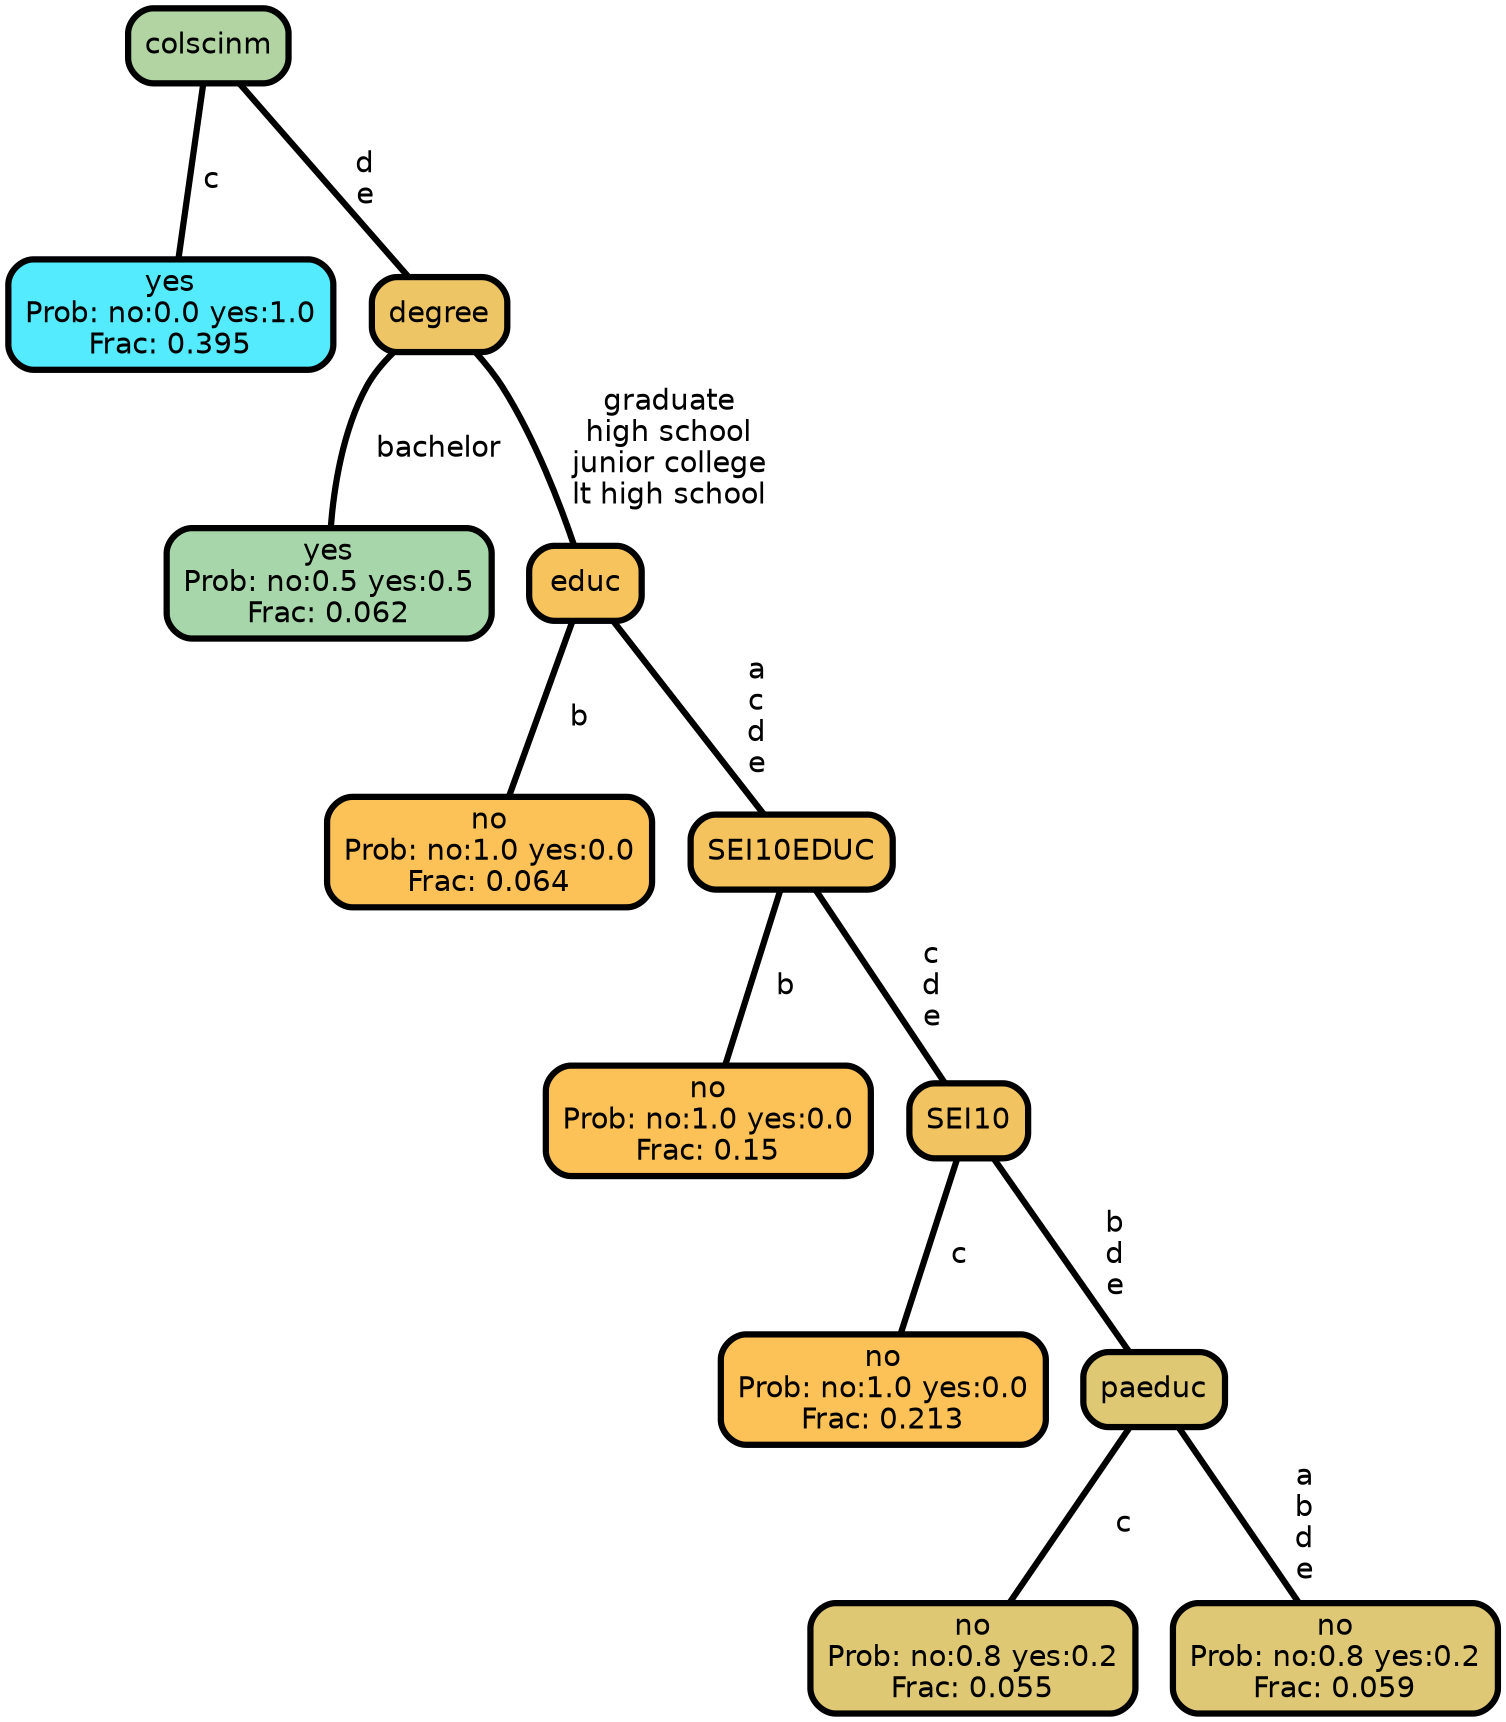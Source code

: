 graph Tree {
node [shape=box, style="filled, rounded",color="black",penwidth="3",fontcolor="black",                 fontname=helvetica] ;
graph [ranksep="0 equally", splines=straight,                 bgcolor=transparent, dpi=200] ;
edge [fontname=helvetica, color=black] ;
0 [label="yes
Prob: no:0.0 yes:1.0
Frac: 0.395", fillcolor="#55ebff"] ;
1 [label="colscinm", fillcolor="#b1d4a2"] ;
2 [label="yes
Prob: no:0.5 yes:0.5
Frac: 0.062", fillcolor="#a8d6ab"] ;
3 [label="degree", fillcolor="#eec565"] ;
4 [label="no
Prob: no:1.0 yes:0.0
Frac: 0.064", fillcolor="#fcc157"] ;
5 [label="educ", fillcolor="#f6c35d"] ;
6 [label="no
Prob: no:1.0 yes:0.0
Frac: 0.15", fillcolor="#fcc157"] ;
7 [label="SEI10EDUC", fillcolor="#f5c35e"] ;
8 [label="no
Prob: no:1.0 yes:0.0
Frac: 0.213", fillcolor="#fcc157"] ;
9 [label="SEI10", fillcolor="#f2c461"] ;
10 [label="no
Prob: no:0.8 yes:0.2
Frac: 0.055", fillcolor="#dfc874"] ;
11 [label="paeduc", fillcolor="#dfc874"] ;
12 [label="no
Prob: no:0.8 yes:0.2
Frac: 0.059", fillcolor="#dec875"] ;
1 -- 0 [label=" c",penwidth=3] ;
1 -- 3 [label=" d\n e",penwidth=3] ;
3 -- 2 [label=" bachelor",penwidth=3] ;
3 -- 5 [label=" graduate\n high school\n junior college\n lt high school",penwidth=3] ;
5 -- 4 [label=" b",penwidth=3] ;
5 -- 7 [label=" a\n c\n d\n e",penwidth=3] ;
7 -- 6 [label=" b",penwidth=3] ;
7 -- 9 [label=" c\n d\n e",penwidth=3] ;
9 -- 8 [label=" c",penwidth=3] ;
9 -- 11 [label=" b\n d\n e",penwidth=3] ;
11 -- 10 [label=" c",penwidth=3] ;
11 -- 12 [label=" a\n b\n d\n e",penwidth=3] ;
{rank = same;}}